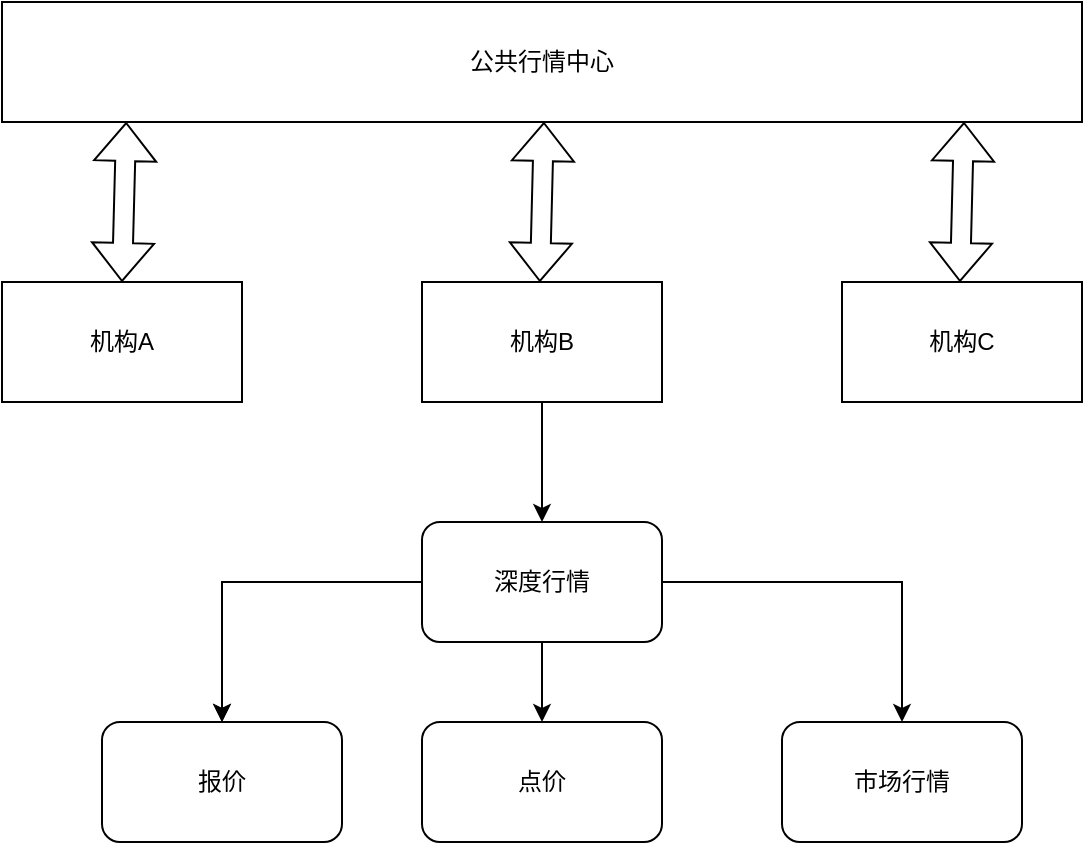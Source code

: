 <mxfile version="24.7.15">
  <diagram id="C5RBs43oDa-KdzZeNtuy" name="Page-1">
    <mxGraphModel dx="1133" dy="751" grid="1" gridSize="10" guides="1" tooltips="1" connect="1" arrows="1" fold="1" page="1" pageScale="1" pageWidth="827" pageHeight="1169" math="0" shadow="0">
      <root>
        <mxCell id="WIyWlLk6GJQsqaUBKTNV-0" />
        <mxCell id="WIyWlLk6GJQsqaUBKTNV-1" parent="WIyWlLk6GJQsqaUBKTNV-0" />
        <mxCell id="yiQfQvPfkW4cclJvON_a-1" value="机构A" style="rounded=0;whiteSpace=wrap;html=1;" vertex="1" parent="WIyWlLk6GJQsqaUBKTNV-1">
          <mxGeometry x="120" y="400" width="120" height="60" as="geometry" />
        </mxCell>
        <mxCell id="yiQfQvPfkW4cclJvON_a-22" style="edgeStyle=orthogonalEdgeStyle;rounded=0;orthogonalLoop=1;jettySize=auto;html=1;entryX=0.5;entryY=0;entryDx=0;entryDy=0;" edge="1" parent="WIyWlLk6GJQsqaUBKTNV-1" source="yiQfQvPfkW4cclJvON_a-2" target="yiQfQvPfkW4cclJvON_a-21">
          <mxGeometry relative="1" as="geometry" />
        </mxCell>
        <mxCell id="yiQfQvPfkW4cclJvON_a-2" value="机构B" style="rounded=0;whiteSpace=wrap;html=1;" vertex="1" parent="WIyWlLk6GJQsqaUBKTNV-1">
          <mxGeometry x="330" y="400" width="120" height="60" as="geometry" />
        </mxCell>
        <mxCell id="yiQfQvPfkW4cclJvON_a-3" value="机构C" style="rounded=0;whiteSpace=wrap;html=1;" vertex="1" parent="WIyWlLk6GJQsqaUBKTNV-1">
          <mxGeometry x="540" y="400" width="120" height="60" as="geometry" />
        </mxCell>
        <mxCell id="yiQfQvPfkW4cclJvON_a-8" value="公共行情中心" style="rounded=0;whiteSpace=wrap;html=1;" vertex="1" parent="WIyWlLk6GJQsqaUBKTNV-1">
          <mxGeometry x="120" y="260" width="540" height="60" as="geometry" />
        </mxCell>
        <mxCell id="yiQfQvPfkW4cclJvON_a-18" value="" style="shape=flexArrow;endArrow=classic;startArrow=classic;html=1;rounded=0;entryX=0.115;entryY=1;entryDx=0;entryDy=0;entryPerimeter=0;exitX=0.5;exitY=0;exitDx=0;exitDy=0;" edge="1" parent="WIyWlLk6GJQsqaUBKTNV-1" source="yiQfQvPfkW4cclJvON_a-1" target="yiQfQvPfkW4cclJvON_a-8">
          <mxGeometry width="100" height="100" relative="1" as="geometry">
            <mxPoint x="360" y="340" as="sourcePoint" />
            <mxPoint x="460" y="240" as="targetPoint" />
          </mxGeometry>
        </mxCell>
        <mxCell id="yiQfQvPfkW4cclJvON_a-19" value="" style="shape=flexArrow;endArrow=classic;startArrow=classic;html=1;rounded=0;entryX=0.115;entryY=1;entryDx=0;entryDy=0;entryPerimeter=0;exitX=0.5;exitY=0;exitDx=0;exitDy=0;" edge="1" parent="WIyWlLk6GJQsqaUBKTNV-1">
          <mxGeometry width="100" height="100" relative="1" as="geometry">
            <mxPoint x="388.95" y="400" as="sourcePoint" />
            <mxPoint x="390.95" y="320" as="targetPoint" />
          </mxGeometry>
        </mxCell>
        <mxCell id="yiQfQvPfkW4cclJvON_a-20" value="" style="shape=flexArrow;endArrow=classic;startArrow=classic;html=1;rounded=0;entryX=0.115;entryY=1;entryDx=0;entryDy=0;entryPerimeter=0;exitX=0.5;exitY=0;exitDx=0;exitDy=0;" edge="1" parent="WIyWlLk6GJQsqaUBKTNV-1">
          <mxGeometry width="100" height="100" relative="1" as="geometry">
            <mxPoint x="599" y="400" as="sourcePoint" />
            <mxPoint x="601" y="320" as="targetPoint" />
          </mxGeometry>
        </mxCell>
        <mxCell id="yiQfQvPfkW4cclJvON_a-26" value="" style="edgeStyle=orthogonalEdgeStyle;rounded=0;orthogonalLoop=1;jettySize=auto;html=1;" edge="1" parent="WIyWlLk6GJQsqaUBKTNV-1" source="yiQfQvPfkW4cclJvON_a-21" target="yiQfQvPfkW4cclJvON_a-25">
          <mxGeometry relative="1" as="geometry" />
        </mxCell>
        <mxCell id="yiQfQvPfkW4cclJvON_a-27" value="" style="edgeStyle=orthogonalEdgeStyle;rounded=0;orthogonalLoop=1;jettySize=auto;html=1;" edge="1" parent="WIyWlLk6GJQsqaUBKTNV-1" source="yiQfQvPfkW4cclJvON_a-21" target="yiQfQvPfkW4cclJvON_a-25">
          <mxGeometry relative="1" as="geometry" />
        </mxCell>
        <mxCell id="yiQfQvPfkW4cclJvON_a-31" value="" style="edgeStyle=orthogonalEdgeStyle;rounded=0;orthogonalLoop=1;jettySize=auto;html=1;" edge="1" parent="WIyWlLk6GJQsqaUBKTNV-1" source="yiQfQvPfkW4cclJvON_a-21" target="yiQfQvPfkW4cclJvON_a-30">
          <mxGeometry relative="1" as="geometry" />
        </mxCell>
        <mxCell id="yiQfQvPfkW4cclJvON_a-33" value="" style="edgeStyle=orthogonalEdgeStyle;rounded=0;orthogonalLoop=1;jettySize=auto;html=1;" edge="1" parent="WIyWlLk6GJQsqaUBKTNV-1" source="yiQfQvPfkW4cclJvON_a-21" target="yiQfQvPfkW4cclJvON_a-32">
          <mxGeometry relative="1" as="geometry" />
        </mxCell>
        <mxCell id="yiQfQvPfkW4cclJvON_a-21" value="深度行情" style="rounded=1;whiteSpace=wrap;html=1;" vertex="1" parent="WIyWlLk6GJQsqaUBKTNV-1">
          <mxGeometry x="330" y="520" width="120" height="60" as="geometry" />
        </mxCell>
        <mxCell id="yiQfQvPfkW4cclJvON_a-25" value="报价" style="rounded=1;whiteSpace=wrap;html=1;" vertex="1" parent="WIyWlLk6GJQsqaUBKTNV-1">
          <mxGeometry x="170" y="620" width="120" height="60" as="geometry" />
        </mxCell>
        <mxCell id="yiQfQvPfkW4cclJvON_a-30" value="点价" style="whiteSpace=wrap;html=1;rounded=1;" vertex="1" parent="WIyWlLk6GJQsqaUBKTNV-1">
          <mxGeometry x="330" y="620" width="120" height="60" as="geometry" />
        </mxCell>
        <mxCell id="yiQfQvPfkW4cclJvON_a-32" value="市场行情" style="whiteSpace=wrap;html=1;rounded=1;" vertex="1" parent="WIyWlLk6GJQsqaUBKTNV-1">
          <mxGeometry x="510" y="620" width="120" height="60" as="geometry" />
        </mxCell>
      </root>
    </mxGraphModel>
  </diagram>
</mxfile>
